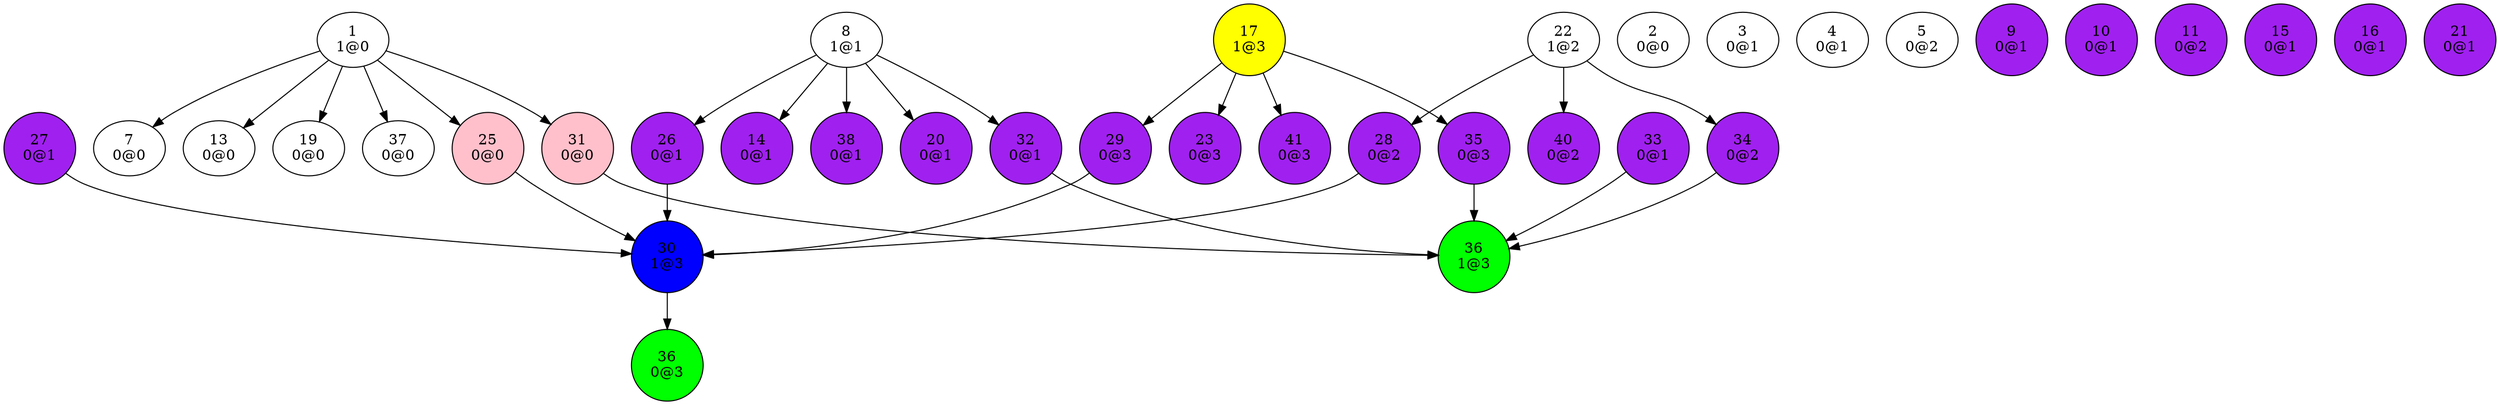 digraph {
"1
1@0"->"7
0@0";
"1
1@0"->"13
0@0";
"1
1@0"->"19
0@0";
"1
1@0"->"25
0@0";
"1
1@0"->"31
0@0";
"1
1@0"->"37
0@0";
"2
0@0";
"3
0@1";
"4
0@1";
"5
0@2";
"7
0@0";
"8
1@1"->"14
0@1";
"8
1@1"->"20
0@1";
"8
1@1"->"26
0@1";
"8
1@1"->"32
0@1";
"8
1@1"->"38
0@1";
"9
0@1";
"10
0@1";
"11
0@2";
"13
0@0";
"14
0@1";
"15
0@1";
"16
0@1";
"17
1@3"->"23
0@3";
"17
1@3"->"29
0@3";
"17
1@3"->"35
0@3";
"17
1@3"->"41
0@3";
"19
0@0";
"20
0@1";
"21
0@1";
"22
1@2"->"28
0@2";
"22
1@2"->"34
0@2";
"22
1@2"->"40
0@2";
"23
0@3";
"25
0@0"->"30
1@3";
"26
0@1"->"30
1@3";
"27
0@1"->"30
1@3";
"28
0@2"->"30
1@3";
"29
0@3"->"30
1@3";
"30
1@3"->"36
0@3";
"31
0@0"->"36
1@3";
"32
0@1"->"36
1@3";
"33
0@1"->"36
1@3";
"34
0@2"->"36
1@3";
"35
0@3"->"36
1@3";
"36
0@3";
"36
1@3";
"37
0@0";
"38
0@1";
"40
0@2";
"41
0@3";
"9
0@1"[shape=circle, style=filled, fillcolor=purple];
"10
0@1"[shape=circle, style=filled, fillcolor=purple];
"11
0@2"[shape=circle, style=filled, fillcolor=purple];
"14
0@1"[shape=circle, style=filled, fillcolor=purple];
"15
0@1"[shape=circle, style=filled, fillcolor=purple];
"16
0@1"[shape=circle, style=filled, fillcolor=purple];
"17
1@3"[shape=circle, style=filled, fillcolor=yellow];
"20
0@1"[shape=circle, style=filled, fillcolor=purple];
"21
0@1"[shape=circle, style=filled, fillcolor=purple];
"23
0@3"[shape=circle, style=filled, fillcolor=purple];
"25
0@0"[shape=circle, style=filled, fillcolor=pink];
"26
0@1"[shape=circle, style=filled, fillcolor=purple];
"27
0@1"[shape=circle, style=filled, fillcolor=purple];
"28
0@2"[shape=circle, style=filled, fillcolor=purple];
"29
0@3"[shape=circle, style=filled, fillcolor=purple];
"30
1@3"[shape=circle, style=filled, fillcolor=blue];
"31
0@0"[shape=circle, style=filled, fillcolor=pink];
"32
0@1"[shape=circle, style=filled, fillcolor=purple];
"33
0@1"[shape=circle, style=filled, fillcolor=purple];
"34
0@2"[shape=circle, style=filled, fillcolor=purple];
"35
0@3"[shape=circle, style=filled, fillcolor=purple];
"36
0@3"[shape=circle, style=filled, fillcolor=green];
"36
1@3"[shape=circle, style=filled, fillcolor=green];
"38
0@1"[shape=circle, style=filled, fillcolor=purple];
"40
0@2"[shape=circle, style=filled, fillcolor=purple];
"41
0@3"[shape=circle, style=filled, fillcolor=purple];
}